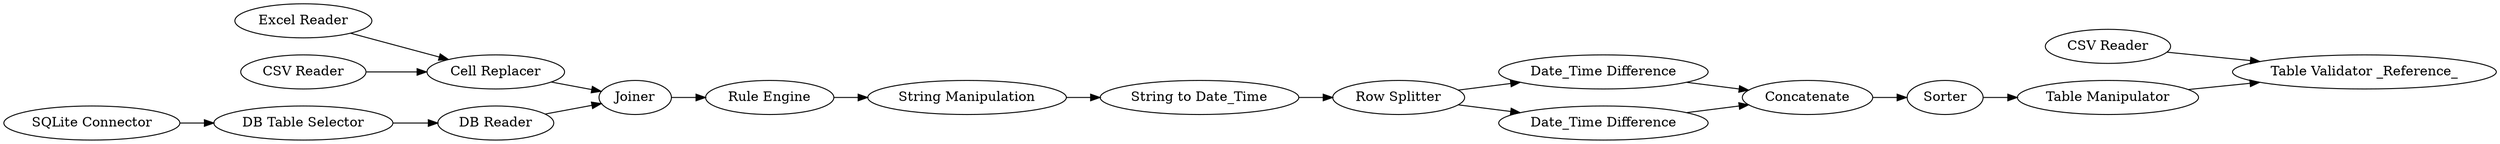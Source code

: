 digraph {
	20 -> 21
	12 -> 13
	9 -> 8
	6 -> 14
	18 -> 19
	13 -> 6
	21 -> 5
	19 -> 20
	25 -> 23
	14 -> 23
	5 -> 7
	8 -> 11
	2 -> 3
	7 -> 9
	3 -> 21
	11 -> 13
	1 -> 3
	8 -> 12
	5 [label="Rule Engine"]
	14 [label="Table Manipulator"]
	20 [label="DB Reader"]
	13 [label=Concatenate]
	1 [label="CSV Reader"]
	7 [label="String Manipulation"]
	9 [label="String to Date_Time"]
	11 [label="Date_Time Difference"]
	21 [label=Joiner]
	18 [label="SQLite Connector"]
	23 [label="Table Validator _Reference_"]
	8 [label="Row Splitter"]
	6 [label=Sorter]
	25 [label="CSV Reader"]
	12 [label="Date_Time Difference"]
	3 [label="Cell Replacer"]
	2 [label="Excel Reader"]
	19 [label="DB Table Selector"]
	rankdir=LR
}
